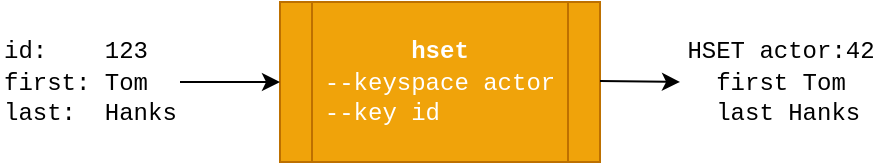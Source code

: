 <mxfile version="24.5.1" type="device" pages="3">
  <diagram name="mapping" id="-CJQqSpR1AHRDQsbGXs3">
    <mxGraphModel dx="1434" dy="854" grid="1" gridSize="10" guides="1" tooltips="1" connect="1" arrows="1" fold="1" page="1" pageScale="1" pageWidth="850" pageHeight="1100" math="0" shadow="0">
      <root>
        <mxCell id="0" />
        <mxCell id="1" parent="0" />
        <mxCell id="yuC8ztW3-dCmG9XeEZeN-1" value="&lt;b&gt;&lt;font face=&quot;Courier New&quot;&gt;hset&lt;/font&gt;&lt;/b&gt;&lt;div style=&quot;text-align: left;&quot;&gt;&lt;font face=&quot;Courier New&quot;&gt;--keyspace actor&lt;/font&gt;&lt;/div&gt;&lt;div style=&quot;text-align: left;&quot;&gt;&lt;font face=&quot;Courier New&quot;&gt;--key id&lt;/font&gt;&lt;/div&gt;" style="shape=process;whiteSpace=wrap;html=1;backgroundOutline=1;fillColor=#f0a30a;strokeColor=#BD7000;fontFamily=Tahoma;fontColor=#FFFFFF;" parent="1" vertex="1">
          <mxGeometry x="360" y="240" width="160" height="80" as="geometry" />
        </mxCell>
        <mxCell id="yuC8ztW3-dCmG9XeEZeN-2" value="" style="endArrow=classic;html=1;rounded=0;entryX=0;entryY=0.5;entryDx=0;entryDy=0;fontSize=12;fontFamily=Tahoma;" parent="1" target="yuC8ztW3-dCmG9XeEZeN-1" edge="1">
          <mxGeometry width="50" height="50" relative="1" as="geometry">
            <mxPoint x="310" y="280" as="sourcePoint" />
            <mxPoint x="450" y="250" as="targetPoint" />
          </mxGeometry>
        </mxCell>
        <mxCell id="yuC8ztW3-dCmG9XeEZeN-10" value="&lt;div style=&quot;font-size: 12px;&quot;&gt;&lt;span style=&quot;font-family: &amp;quot;Courier New&amp;quot;; background-color: initial;&quot;&gt;id:&amp;nbsp; &amp;nbsp; 123&lt;/span&gt;&lt;br&gt;&lt;span style=&quot;font-family: &amp;quot;Courier New&amp;quot;; background-color: initial;&quot;&gt;first: Tom&lt;/span&gt;&lt;br&gt;&lt;span style=&quot;font-family: &amp;quot;Courier New&amp;quot;; background-color: initial;&quot;&gt;last:&amp;nbsp; Hanks&lt;/span&gt;&lt;br&gt;&lt;/div&gt;" style="edgeLabel;html=1;align=left;verticalAlign=middle;resizable=0;points=[];fontFamily=Tahoma;fontSize=12;labelBackgroundColor=none;" parent="yuC8ztW3-dCmG9XeEZeN-2" vertex="1" connectable="0">
          <mxGeometry x="0.479" y="-1" relative="1" as="geometry">
            <mxPoint x="-127" y="-1" as="offset" />
          </mxGeometry>
        </mxCell>
        <mxCell id="yuC8ztW3-dCmG9XeEZeN-14" value="" style="endArrow=classic;html=1;rounded=0;fontSize=12;fontFamily=Tahoma;" parent="1" edge="1">
          <mxGeometry width="50" height="50" relative="1" as="geometry">
            <mxPoint x="520" y="279.5" as="sourcePoint" />
            <mxPoint x="560" y="280" as="targetPoint" />
          </mxGeometry>
        </mxCell>
        <mxCell id="yuC8ztW3-dCmG9XeEZeN-15" value="&lt;div style=&quot;text-align: left; font-size: 12px;&quot;&gt;&lt;font face=&quot;Courier New&quot;&gt;&lt;font style=&quot;background-color: initial;&quot;&gt;HSET actor:42&lt;/font&gt;&lt;/font&gt;&lt;/div&gt;&lt;div style=&quot;text-align: left; font-size: 12px;&quot;&gt;&lt;font face=&quot;Courier New&quot;&gt;&lt;font style=&quot;background-color: initial;&quot;&gt;&amp;nbsp; first Tom&lt;/font&gt;&lt;/font&gt;&lt;/div&gt;&lt;div style=&quot;text-align: left; font-size: 12px;&quot;&gt;&lt;font face=&quot;Courier New&quot;&gt;&lt;span style=&quot;background-color: initial;&quot;&gt;&amp;nbsp; last Hanks&lt;/span&gt;&lt;/font&gt;&lt;br&gt;&lt;/div&gt;" style="edgeLabel;html=1;align=center;verticalAlign=middle;resizable=0;points=[];fontFamily=Tahoma;fontSize=12;labelBackgroundColor=none;" parent="yuC8ztW3-dCmG9XeEZeN-14" vertex="1" connectable="0">
          <mxGeometry x="0.479" y="-1" relative="1" as="geometry">
            <mxPoint x="60" y="-1" as="offset" />
          </mxGeometry>
        </mxCell>
      </root>
    </mxGraphModel>
  </diagram>
  <diagram name="replication-architecture" id="SzyLX5oUc3AnbnFBjnkx">
    <mxGraphModel dx="2092" dy="878" grid="1" gridSize="10" guides="1" tooltips="1" connect="1" arrows="1" fold="1" page="1" pageScale="1" pageWidth="850" pageHeight="1100" math="0" shadow="0">
      <root>
        <mxCell id="0" />
        <mxCell id="1" parent="0" />
        <mxCell id="BWhVouGPxx9xCM-iD3RN-2" value="Queue" style="strokeWidth=2;html=1;shape=mxgraph.flowchart.direct_data;whiteSpace=wrap;fontFamily=Tahoma;fillColor=#1ba1e2;fontColor=#ffffff;strokeColor=#006EAF;" parent="1" vertex="1">
          <mxGeometry x="271" y="382" width="89" height="54" as="geometry" />
        </mxCell>
        <mxCell id="BWhVouGPxx9xCM-iD3RN-5" value="Value Reader" style="shape=process;whiteSpace=wrap;html=1;backgroundOutline=1;strokeWidth=2;fontFamily=Tahoma;fillColor=#1ba1e2;fontColor=#ffffff;strokeColor=#006EAF;" parent="1" vertex="1">
          <mxGeometry x="81" y="450" width="120" height="30" as="geometry" />
        </mxCell>
        <mxCell id="BWhVouGPxx9xCM-iD3RN-6" value="Value Reader" style="shape=process;whiteSpace=wrap;html=1;backgroundOutline=1;strokeWidth=2;fontFamily=Tahoma;fillColor=#1ba1e2;fontColor=#ffffff;strokeColor=#006EAF;" parent="1" vertex="1">
          <mxGeometry x="81" y="394" width="120" height="30" as="geometry" />
        </mxCell>
        <mxCell id="BWhVouGPxx9xCM-iD3RN-7" value="Value Reader" style="shape=process;whiteSpace=wrap;html=1;backgroundOutline=1;strokeWidth=2;fontFamily=Tahoma;fillColor=#1ba1e2;fontColor=#ffffff;strokeColor=#006EAF;" parent="1" vertex="1">
          <mxGeometry x="81" y="337" width="120" height="30" as="geometry" />
        </mxCell>
        <mxCell id="BWhVouGPxx9xCM-iD3RN-8" value="" style="endArrow=classic;html=1;rounded=0;strokeWidth=2;entryX=0;entryY=0.5;entryDx=0;entryDy=0;fontFamily=Tahoma;" parent="1" source="BWhVouGPxx9xCM-iD3RN-32" target="BWhVouGPxx9xCM-iD3RN-7" edge="1">
          <mxGeometry width="50" height="50" relative="1" as="geometry">
            <mxPoint x="19" y="382.258" as="sourcePoint" />
            <mxPoint x="80" y="380" as="targetPoint" />
          </mxGeometry>
        </mxCell>
        <mxCell id="BWhVouGPxx9xCM-iD3RN-11" value="Key" style="edgeLabel;html=1;align=center;verticalAlign=middle;resizable=0;points=[];fontFamily=Tahoma;fontSize=12;labelBackgroundColor=none;" parent="BWhVouGPxx9xCM-iD3RN-8" vertex="1" connectable="0">
          <mxGeometry x="0.343" y="-1" relative="1" as="geometry">
            <mxPoint x="-13" y="30" as="offset" />
          </mxGeometry>
        </mxCell>
        <mxCell id="BWhVouGPxx9xCM-iD3RN-9" value="" style="endArrow=classic;html=1;rounded=0;strokeWidth=2;fontFamily=Roboto;fontSource=https%3A%2F%2Ffonts.googleapis.com%2Fcss%3Ffamily%3DRoboto;" parent="1" source="BWhVouGPxx9xCM-iD3RN-32" target="BWhVouGPxx9xCM-iD3RN-6" edge="1">
          <mxGeometry width="50" height="50" relative="1" as="geometry">
            <mxPoint x="19" y="409" as="sourcePoint" />
            <mxPoint x="90" y="600" as="targetPoint" />
          </mxGeometry>
        </mxCell>
        <mxCell id="BWhVouGPxx9xCM-iD3RN-10" value="" style="endArrow=classic;html=1;rounded=0;strokeWidth=2;entryX=0;entryY=0.5;entryDx=0;entryDy=0;fontFamily=Roboto;fontSource=https%3A%2F%2Ffonts.googleapis.com%2Fcss%3Ffamily%3DRoboto;" parent="1" source="BWhVouGPxx9xCM-iD3RN-32" target="BWhVouGPxx9xCM-iD3RN-5" edge="1">
          <mxGeometry width="50" height="50" relative="1" as="geometry">
            <mxPoint x="19" y="432.399" as="sourcePoint" />
            <mxPoint x="80" y="440" as="targetPoint" />
          </mxGeometry>
        </mxCell>
        <mxCell id="BWhVouGPxx9xCM-iD3RN-14" value="" style="endArrow=classic;html=1;rounded=0;strokeWidth=2;exitX=1;exitY=0.5;exitDx=0;exitDy=0;fontFamily=Tahoma;" parent="1" source="BWhVouGPxx9xCM-iD3RN-7" target="BWhVouGPxx9xCM-iD3RN-2" edge="1">
          <mxGeometry width="50" height="50" relative="1" as="geometry">
            <mxPoint x="170" y="500" as="sourcePoint" />
            <mxPoint x="220" y="450" as="targetPoint" />
          </mxGeometry>
        </mxCell>
        <mxCell id="BWhVouGPxx9xCM-iD3RN-17" value="Key/Value" style="edgeLabel;html=1;align=center;verticalAlign=middle;resizable=0;points=[];fontFamily=Tahoma;fontSize=12;labelBackgroundColor=none;" parent="BWhVouGPxx9xCM-iD3RN-14" vertex="1" connectable="0">
          <mxGeometry x="-0.644" y="2" relative="1" as="geometry">
            <mxPoint x="19" y="39" as="offset" />
          </mxGeometry>
        </mxCell>
        <mxCell id="BWhVouGPxx9xCM-iD3RN-15" value="" style="endArrow=classic;html=1;rounded=0;strokeWidth=2;fontFamily=Roboto;fontSource=https%3A%2F%2Ffonts.googleapis.com%2Fcss%3Ffamily%3DRoboto;" parent="1" target="BWhVouGPxx9xCM-iD3RN-2" edge="1">
          <mxGeometry width="50" height="50" relative="1" as="geometry">
            <mxPoint x="200" y="409" as="sourcePoint" />
            <mxPoint x="281" y="424" as="targetPoint" />
          </mxGeometry>
        </mxCell>
        <mxCell id="BWhVouGPxx9xCM-iD3RN-16" value="" style="endArrow=classic;html=1;rounded=0;strokeWidth=2;exitX=1;exitY=0.5;exitDx=0;exitDy=0;fontFamily=Roboto;fontSource=https%3A%2F%2Ffonts.googleapis.com%2Fcss%3Ffamily%3DRoboto;" parent="1" source="BWhVouGPxx9xCM-iD3RN-5" target="BWhVouGPxx9xCM-iD3RN-2" edge="1">
          <mxGeometry width="50" height="50" relative="1" as="geometry">
            <mxPoint x="211" y="419" as="sourcePoint" />
            <mxPoint x="281" y="424" as="targetPoint" />
          </mxGeometry>
        </mxCell>
        <mxCell id="BWhVouGPxx9xCM-iD3RN-22" value="Writer" style="shape=process;whiteSpace=wrap;html=1;backgroundOutline=1;strokeWidth=2;fontFamily=Tahoma;fillColor=#f0a30a;fontColor=#FFFFFF;strokeColor=#BD7000;" parent="1" vertex="1">
          <mxGeometry x="421" y="394" width="120" height="30" as="geometry" />
        </mxCell>
        <mxCell id="BWhVouGPxx9xCM-iD3RN-23" value="" style="endArrow=classic;html=1;rounded=0;strokeWidth=2;entryX=0;entryY=0.5;entryDx=0;entryDy=0;fontFamily=Roboto;fontSource=https%3A%2F%2Ffonts.googleapis.com%2Fcss%3Ffamily%3DRoboto;" parent="1" source="BWhVouGPxx9xCM-iD3RN-2" target="BWhVouGPxx9xCM-iD3RN-22" edge="1">
          <mxGeometry width="50" height="50" relative="1" as="geometry">
            <mxPoint x="380" y="300" as="sourcePoint" />
            <mxPoint x="431" y="365" as="targetPoint" />
          </mxGeometry>
        </mxCell>
        <mxCell id="BWhVouGPxx9xCM-iD3RN-32" value="Key&lt;br&gt;Reader" style="shape=process;whiteSpace=wrap;html=1;backgroundOutline=1;strokeWidth=2;fontFamily=Tahoma;fillColor=#1ba1e2;fontColor=#ffffff;strokeColor=#006EAF;" parent="1" vertex="1">
          <mxGeometry x="-80" y="384" width="90" height="50" as="geometry" />
        </mxCell>
        <mxCell id="BWhVouGPxx9xCM-iD3RN-33" value="Source&lt;br&gt;Redis" style="shape=cylinder3;whiteSpace=wrap;html=1;boundedLbl=1;backgroundOutline=1;size=15;fontSize=12;strokeWidth=2;fontFamily=Tahoma;" parent="1" vertex="1">
          <mxGeometry x="-201" y="369" width="60" height="80" as="geometry" />
        </mxCell>
        <mxCell id="BWhVouGPxx9xCM-iD3RN-34" value="" style="endArrow=classic;html=1;rounded=0;fontSize=12;strokeWidth=2;fontFamily=Roboto;fontSource=https%3A%2F%2Ffonts.googleapis.com%2Fcss%3Ffamily%3DRoboto;" parent="1" source="BWhVouGPxx9xCM-iD3RN-33" target="BWhVouGPxx9xCM-iD3RN-32" edge="1">
          <mxGeometry width="50" height="50" relative="1" as="geometry">
            <mxPoint x="-90" y="521" as="sourcePoint" />
            <mxPoint x="-40" y="471" as="targetPoint" />
          </mxGeometry>
        </mxCell>
        <mxCell id="BWhVouGPxx9xCM-iD3RN-35" value="&lt;font color=&quot;#4d4d4d&quot;&gt;Target&lt;br&gt;Redis&lt;/font&gt;" style="shape=cylinder3;whiteSpace=wrap;html=1;boundedLbl=1;backgroundOutline=1;size=15;fontSize=12;strokeWidth=2;fontFamily=Tahoma;" parent="1" vertex="1">
          <mxGeometry x="577" y="369" width="60" height="80" as="geometry" />
        </mxCell>
        <mxCell id="BWhVouGPxx9xCM-iD3RN-39" value="" style="rounded=0;whiteSpace=wrap;html=1;fontSize=12;fontColor=#FFFFFF;strokeWidth=2;fillColor=none;dashed=1;fontFamily=Tahoma;movable=1;resizable=1;rotatable=1;deletable=1;editable=1;locked=0;connectable=1;" parent="1" vertex="1">
          <mxGeometry x="-110" y="306" width="500" height="206" as="geometry" />
        </mxCell>
        <mxCell id="BWhVouGPxx9xCM-iD3RN-36" value="" style="endArrow=classic;html=1;rounded=0;fontSize=12;strokeWidth=2;exitX=1;exitY=0.5;exitDx=0;exitDy=0;fontFamily=Roboto;fontSource=https%3A%2F%2Ffonts.googleapis.com%2Fcss%3Ffamily%3DRoboto;" parent="1" source="BWhVouGPxx9xCM-iD3RN-22" target="BWhVouGPxx9xCM-iD3RN-35" edge="1">
          <mxGeometry width="50" height="50" relative="1" as="geometry">
            <mxPoint x="686" y="530" as="sourcePoint" />
            <mxPoint x="276" y="420" as="targetPoint" />
          </mxGeometry>
        </mxCell>
        <mxCell id="BWhVouGPxx9xCM-iD3RN-40" value="Reader" style="text;html=1;strokeColor=none;fillColor=none;align=left;verticalAlign=middle;whiteSpace=wrap;rounded=0;dashed=1;fontSize=12;fontColor=#000000;fontStyle=0;fontFamily=Tahoma;" parent="1" vertex="1">
          <mxGeometry x="-100" y="305" width="60" height="30" as="geometry" />
        </mxCell>
        <mxCell id="BWhVouGPxx9xCM-iD3RN-47" value="1" style="ellipse;aspect=fixed;strokeWidth=2;fontFamily=Tahoma;spacingBottom=0;spacingRight=0;strokeColor=none;fontSize=12;fontColor=#FFFFFF;fillColor=#000000;align=center;spacing=0;" parent="1" vertex="1">
          <mxGeometry x="-47" y="358" width="20" height="20" as="geometry" />
        </mxCell>
        <mxCell id="BWhVouGPxx9xCM-iD3RN-50" value="2" style="ellipse;aspect=fixed;strokeWidth=2;fontFamily=Tahoma;spacingBottom=0;spacingRight=0;strokeColor=none;fontSize=12;fontColor=#FFFFFF;fillColor=#000000;align=center;spacing=0;" parent="1" vertex="1">
          <mxGeometry x="131" y="311" width="20" height="20" as="geometry" />
        </mxCell>
        <mxCell id="BWhVouGPxx9xCM-iD3RN-51" value="3" style="ellipse;aspect=fixed;strokeWidth=2;fontFamily=Tahoma;spacingBottom=0;spacingRight=0;strokeColor=none;fontSize=12;fontColor=#FFFFFF;fillColor=#000000;align=center;spacing=0;" parent="1" vertex="1">
          <mxGeometry x="305.5" y="358" width="20" height="20" as="geometry" />
        </mxCell>
      </root>
    </mxGraphModel>
  </diagram>
  <diagram name="architecture" id="ODR4dkZ7I7xwBjQUQf57">
    <mxGraphModel dx="2092" dy="878" grid="1" gridSize="10" guides="1" tooltips="1" connect="1" arrows="1" fold="1" page="1" pageScale="1" pageWidth="850" pageHeight="1100" math="0" shadow="0">
      <root>
        <mxCell id="uztSmSV46VeNbiqf2ovN-0" />
        <mxCell id="uztSmSV46VeNbiqf2ovN-1" parent="uztSmSV46VeNbiqf2ovN-0" />
        <mxCell id="8OvxNgvBWE0soaQgyxwU-19" value="Source" style="shape=cylinder3;whiteSpace=wrap;html=1;boundedLbl=1;backgroundOutline=1;size=15;fontSize=12;strokeWidth=2;fontFamily=Tahoma;" parent="uztSmSV46VeNbiqf2ovN-1" vertex="1">
          <mxGeometry x="-150" y="371.63" width="60" height="80" as="geometry" />
        </mxCell>
        <mxCell id="8OvxNgvBWE0soaQgyxwU-21" value="&lt;font color=&quot;#4d4d4d&quot;&gt;Target&lt;/font&gt;" style="shape=cylinder3;whiteSpace=wrap;html=1;boundedLbl=1;backgroundOutline=1;size=15;fontSize=12;strokeWidth=2;fontFamily=Tahoma;" parent="uztSmSV46VeNbiqf2ovN-1" vertex="1">
          <mxGeometry x="650" y="371.63" width="60" height="80" as="geometry" />
        </mxCell>
        <mxCell id="8OvxNgvBWE0soaQgyxwU-83" value="" style="endArrow=none;html=1;rounded=0;fontFamily=Roboto;fontSource=https%3A%2F%2Ffonts.googleapis.com%2Fcss%3Ffamily%3DRoboto;fontSize=12;fontColor=#000000;strokeWidth=2;" parent="uztSmSV46VeNbiqf2ovN-1" source="8OvxNgvBWE0soaQgyxwU-19" target="8OvxNgvBWE0soaQgyxwU-64" edge="1">
          <mxGeometry width="50" height="50" relative="1" as="geometry">
            <mxPoint x="-160" y="398.696" as="sourcePoint" />
            <mxPoint x="-20" y="350.609" as="targetPoint" />
          </mxGeometry>
        </mxCell>
        <mxCell id="8OvxNgvBWE0soaQgyxwU-89" value="" style="group;fontFamily=Tahoma;" parent="uztSmSV46VeNbiqf2ovN-1" vertex="1" connectable="0">
          <mxGeometry x="-73.0" y="337" width="60" height="48" as="geometry" />
        </mxCell>
        <mxCell id="8OvxNgvBWE0soaQgyxwU-66" value="Batch" style="text;html=1;strokeColor=none;fillColor=none;align=center;verticalAlign=middle;whiteSpace=wrap;rounded=0;labelBackgroundColor=none;fontFamily=Tahoma;fontSize=12;fontColor=#000000;" parent="8OvxNgvBWE0soaQgyxwU-89" vertex="1">
          <mxGeometry y="18" width="60" height="30" as="geometry" />
        </mxCell>
        <mxCell id="8OvxNgvBWE0soaQgyxwU-64" value="" style="sketch=0;outlineConnect=0;fontColor=#232F3E;gradientColor=none;fillColor=#4D4D4D;strokeColor=none;dashed=0;verticalLabelPosition=bottom;verticalAlign=top;align=center;html=1;fontSize=12;fontStyle=0;aspect=fixed;pointerEvents=1;shape=mxgraph.aws4.iot_analytics_data_store;fontFamily=Roboto;fontSource=https%3A%2F%2Ffonts.googleapis.com%2Fcss%3Ffamily%3DRoboto;rotation=90;" parent="8OvxNgvBWE0soaQgyxwU-89" vertex="1">
          <mxGeometry x="17.32" y="-5.635" width="25.36" height="36.63" as="geometry" />
        </mxCell>
        <mxCell id="8OvxNgvBWE0soaQgyxwU-108" value="" style="group" parent="uztSmSV46VeNbiqf2ovN-1" vertex="1" connectable="0">
          <mxGeometry x="562" y="331" width="60" height="48" as="geometry" />
        </mxCell>
        <mxCell id="8OvxNgvBWE0soaQgyxwU-109" value="" style="sketch=0;outlineConnect=0;fontColor=#232F3E;gradientColor=none;fillColor=#4D4D4D;strokeColor=none;dashed=0;verticalLabelPosition=bottom;verticalAlign=top;align=center;html=1;fontSize=12;fontStyle=0;aspect=fixed;pointerEvents=1;shape=mxgraph.aws4.iot_analytics_data_store;fontFamily=Roboto;fontSource=https%3A%2F%2Ffonts.googleapis.com%2Fcss%3Ffamily%3DRoboto;rotation=90;" parent="8OvxNgvBWE0soaQgyxwU-108" vertex="1">
          <mxGeometry x="17.32" y="-5.635" width="25.36" height="36.63" as="geometry" />
        </mxCell>
        <mxCell id="8OvxNgvBWE0soaQgyxwU-110" value="" style="endArrow=classic;html=1;rounded=0;fontFamily=Roboto;fontSource=https%3A%2F%2Ffonts.googleapis.com%2Fcss%3Ffamily%3DRoboto;fontSize=12;fontColor=#000000;strokeWidth=2;startArrow=none;" parent="uztSmSV46VeNbiqf2ovN-1" source="8OvxNgvBWE0soaQgyxwU-109" target="8OvxNgvBWE0soaQgyxwU-21" edge="1">
          <mxGeometry width="50" height="50" relative="1" as="geometry">
            <mxPoint x="1175.32" y="342.11" as="sourcePoint" />
            <mxPoint x="580" y="460" as="targetPoint" />
          </mxGeometry>
        </mxCell>
        <mxCell id="8OvxNgvBWE0soaQgyxwU-134" value="" style="group;fillColor=none;container=0;strokeColor=default;dashed=1;strokeWidth=2;" parent="uztSmSV46VeNbiqf2ovN-1" vertex="1" connectable="0">
          <mxGeometry y="259" width="560" height="81.63" as="geometry" />
        </mxCell>
        <mxCell id="8OvxNgvBWE0soaQgyxwU-137" value="&lt;font color=&quot;#4d4d4d&quot;&gt;Thread&lt;/font&gt;" style="text;html=1;strokeColor=none;fillColor=none;align=left;verticalAlign=bottom;whiteSpace=wrap;rounded=0;dashed=1;labelBackgroundColor=none;fontFamily=Tahoma;fontSize=12;fontColor=#FFFFFF;" parent="uztSmSV46VeNbiqf2ovN-1" vertex="1">
          <mxGeometry y="229" width="60" height="30" as="geometry" />
        </mxCell>
        <mxCell id="8OvxNgvBWE0soaQgyxwU-33" value="Reader" style="shape=process;whiteSpace=wrap;html=1;backgroundOutline=1;fontFamily=Tahoma;fontSize=12;fontColor=#ffffff;strokeWidth=2;fillColor=#1ba1e2;strokeColor=#006EAF;" parent="uztSmSV46VeNbiqf2ovN-1" vertex="1">
          <mxGeometry x="19" y="271" width="120" height="60" as="geometry" />
        </mxCell>
        <mxCell id="8OvxNgvBWE0soaQgyxwU-68" value="Processor" style="shape=process;whiteSpace=wrap;html=1;backgroundOutline=1;fontFamily=Tahoma;fontSize=12;fontColor=#ffffff;strokeWidth=2;fillColor=#647687;strokeColor=#314354;" parent="uztSmSV46VeNbiqf2ovN-1" vertex="1">
          <mxGeometry x="223" y="271" width="120" height="60" as="geometry" />
        </mxCell>
        <mxCell id="8OvxNgvBWE0soaQgyxwU-70" value="Writer" style="shape=process;whiteSpace=wrap;html=1;backgroundOutline=1;fontFamily=Tahoma;fontSize=12;fontColor=#FFFFFF;strokeWidth=2;fillColor=#f0a30a;strokeColor=#BD7000;" parent="uztSmSV46VeNbiqf2ovN-1" vertex="1">
          <mxGeometry x="419" y="271" width="120" height="60" as="geometry" />
        </mxCell>
        <mxCell id="8OvxNgvBWE0soaQgyxwU-93" value="" style="endArrow=none;html=1;rounded=0;fontFamily=Roboto;fontSource=https%3A%2F%2Ffonts.googleapis.com%2Fcss%3Ffamily%3DRoboto;fontSize=12;fontColor=#000000;strokeWidth=2;" parent="uztSmSV46VeNbiqf2ovN-1" source="8OvxNgvBWE0soaQgyxwU-33" target="8OvxNgvBWE0soaQgyxwU-96" edge="1">
          <mxGeometry width="50" height="50" relative="1" as="geometry">
            <mxPoint x="89" y="488.984" as="sourcePoint" />
            <mxPoint x="229" y="440.719" as="targetPoint" />
          </mxGeometry>
        </mxCell>
        <mxCell id="8OvxNgvBWE0soaQgyxwU-94" value="" style="group" parent="uztSmSV46VeNbiqf2ovN-1" vertex="1" connectable="0">
          <mxGeometry x="149.0" y="288" width="60" height="48" as="geometry" />
        </mxCell>
        <mxCell id="8OvxNgvBWE0soaQgyxwU-96" value="" style="sketch=0;outlineConnect=0;fontColor=#232F3E;gradientColor=none;fillColor=#4D4D4D;strokeColor=none;dashed=0;verticalLabelPosition=bottom;verticalAlign=top;align=center;html=1;fontSize=12;fontStyle=0;aspect=fixed;pointerEvents=1;shape=mxgraph.aws4.iot_analytics_data_store;fontFamily=Roboto;fontSource=https%3A%2F%2Ffonts.googleapis.com%2Fcss%3Ffamily%3DRoboto;rotation=90;" parent="8OvxNgvBWE0soaQgyxwU-94" vertex="1">
          <mxGeometry x="17.32" y="-5.635" width="25.36" height="36.63" as="geometry" />
        </mxCell>
        <mxCell id="8OvxNgvBWE0soaQgyxwU-97" value="" style="endArrow=classic;html=1;rounded=0;fontFamily=Roboto;fontSource=https%3A%2F%2Ffonts.googleapis.com%2Fcss%3Ffamily%3DRoboto;fontSize=12;fontColor=#000000;strokeWidth=2;startArrow=none;" parent="uztSmSV46VeNbiqf2ovN-1" source="8OvxNgvBWE0soaQgyxwU-96" target="8OvxNgvBWE0soaQgyxwU-68" edge="1">
          <mxGeometry width="50" height="50" relative="1" as="geometry">
            <mxPoint x="767.32" y="178.11" as="sourcePoint" />
            <mxPoint x="229" y="441.002" as="targetPoint" />
          </mxGeometry>
        </mxCell>
        <mxCell id="8OvxNgvBWE0soaQgyxwU-102" value="" style="endArrow=none;html=1;rounded=0;fontFamily=Roboto;fontSource=https%3A%2F%2Ffonts.googleapis.com%2Fcss%3Ffamily%3DRoboto;fontSize=12;fontColor=#000000;strokeWidth=2;" parent="uztSmSV46VeNbiqf2ovN-1" source="8OvxNgvBWE0soaQgyxwU-68" target="8OvxNgvBWE0soaQgyxwU-104" edge="1">
          <mxGeometry width="50" height="50" relative="1" as="geometry">
            <mxPoint x="380" y="367.208" as="sourcePoint" />
            <mxPoint x="470" y="504.719" as="targetPoint" />
          </mxGeometry>
        </mxCell>
        <mxCell id="8OvxNgvBWE0soaQgyxwU-103" value="" style="group" parent="uztSmSV46VeNbiqf2ovN-1" vertex="1" connectable="0">
          <mxGeometry x="349" y="288" width="60" height="48" as="geometry" />
        </mxCell>
        <mxCell id="8OvxNgvBWE0soaQgyxwU-104" value="" style="sketch=0;outlineConnect=0;fontColor=#232F3E;gradientColor=none;fillColor=#4D4D4D;strokeColor=none;dashed=0;verticalLabelPosition=bottom;verticalAlign=top;align=center;html=1;fontSize=12;fontStyle=0;aspect=fixed;pointerEvents=1;shape=mxgraph.aws4.iot_analytics_data_store;fontFamily=Roboto;fontSource=https%3A%2F%2Ffonts.googleapis.com%2Fcss%3Ffamily%3DRoboto;rotation=90;" parent="8OvxNgvBWE0soaQgyxwU-103" vertex="1">
          <mxGeometry x="17.32" y="-5.635" width="25.36" height="36.63" as="geometry" />
        </mxCell>
        <mxCell id="8OvxNgvBWE0soaQgyxwU-105" value="" style="endArrow=classic;html=1;rounded=0;fontFamily=Roboto;fontSource=https%3A%2F%2Ffonts.googleapis.com%2Fcss%3Ffamily%3DRoboto;fontSize=12;fontColor=#000000;strokeWidth=2;startArrow=none;" parent="uztSmSV46VeNbiqf2ovN-1" source="8OvxNgvBWE0soaQgyxwU-104" target="8OvxNgvBWE0soaQgyxwU-70" edge="1">
          <mxGeometry width="50" height="50" relative="1" as="geometry">
            <mxPoint x="1008.32" y="242.11" as="sourcePoint" />
            <mxPoint x="464" y="367.123" as="targetPoint" />
          </mxGeometry>
        </mxCell>
        <mxCell id="8OvxNgvBWE0soaQgyxwU-67" value="" style="endArrow=classic;html=1;rounded=0;fontFamily=Roboto;fontSource=https%3A%2F%2Ffonts.googleapis.com%2Fcss%3Ffamily%3DRoboto;fontSize=12;fontColor=#000000;strokeWidth=2;startArrow=none;entryX=0;entryY=0.5;entryDx=0;entryDy=0;" parent="uztSmSV46VeNbiqf2ovN-1" source="8OvxNgvBWE0soaQgyxwU-64" target="8OvxNgvBWE0soaQgyxwU-33" edge="1">
          <mxGeometry width="50" height="50" relative="1" as="geometry">
            <mxPoint x="-51.685" y="328.709" as="sourcePoint" />
            <mxPoint x="568.32" y="16" as="targetPoint" />
          </mxGeometry>
        </mxCell>
        <mxCell id="8OvxNgvBWE0soaQgyxwU-107" value="" style="endArrow=none;html=1;rounded=0;fontFamily=Roboto;fontSource=https%3A%2F%2Ffonts.googleapis.com%2Fcss%3Ffamily%3DRoboto;fontSize=12;fontColor=#000000;strokeWidth=2;exitX=1;exitY=0.5;exitDx=0;exitDy=0;" parent="uztSmSV46VeNbiqf2ovN-1" source="8OvxNgvBWE0soaQgyxwU-70" target="8OvxNgvBWE0soaQgyxwU-109" edge="1">
          <mxGeometry width="50" height="50" relative="1" as="geometry">
            <mxPoint x="510" y="400.8" as="sourcePoint" />
            <mxPoint x="637" y="604.719" as="targetPoint" />
          </mxGeometry>
        </mxCell>
        <mxCell id="szU9DxH52JEA61ozMafs-32" value="" style="group" parent="uztSmSV46VeNbiqf2ovN-1" vertex="1" connectable="0">
          <mxGeometry y="340" width="560" height="112.37" as="geometry" />
        </mxCell>
        <mxCell id="szU9DxH52JEA61ozMafs-17" value="&lt;font color=&quot;#4d4d4d&quot;&gt;Thread&lt;/font&gt;" style="text;html=1;strokeColor=none;fillColor=none;align=left;verticalAlign=bottom;whiteSpace=wrap;rounded=0;dashed=1;labelBackgroundColor=none;fontFamily=Tahoma;fontSize=12;fontColor=#FFFFFF;" parent="szU9DxH52JEA61ozMafs-32" vertex="1">
          <mxGeometry width="60" height="30" as="geometry" />
        </mxCell>
        <mxCell id="szU9DxH52JEA61ozMafs-31" value="" style="group" parent="szU9DxH52JEA61ozMafs-32" vertex="1" connectable="0">
          <mxGeometry y="32.37" width="560" height="80" as="geometry" />
        </mxCell>
        <mxCell id="szU9DxH52JEA61ozMafs-15" value="" style="rounded=0;whiteSpace=wrap;html=1;labelBackgroundColor=none;fontFamily=Roboto;fontSource=https%3A%2F%2Ffonts.googleapis.com%2Fcss%3Ffamily%3DRoboto;fontSize=12;fontColor=#FFFFFF;strokeWidth=2;fillColor=none;dashed=1;" parent="szU9DxH52JEA61ozMafs-31" vertex="1">
          <mxGeometry width="560" height="80" as="geometry" />
        </mxCell>
        <mxCell id="szU9DxH52JEA61ozMafs-19" value="Reader" style="shape=process;whiteSpace=wrap;html=1;backgroundOutline=1;fontFamily=Tahoma;fontSize=12;strokeWidth=2;dashed=1;" parent="szU9DxH52JEA61ozMafs-31" vertex="1">
          <mxGeometry x="19" y="10" width="120" height="60" as="geometry" />
        </mxCell>
        <mxCell id="szU9DxH52JEA61ozMafs-20" value="Processor" style="shape=process;whiteSpace=wrap;html=1;backgroundOutline=1;fontFamily=Tahoma;fontSize=12;strokeWidth=2;dashed=1;" parent="szU9DxH52JEA61ozMafs-31" vertex="1">
          <mxGeometry x="223" y="10" width="120" height="60" as="geometry" />
        </mxCell>
        <mxCell id="szU9DxH52JEA61ozMafs-23" style="edgeStyle=orthogonalEdgeStyle;rounded=0;orthogonalLoop=1;jettySize=auto;html=1;fontFamily=Roboto;fontSource=https%3A%2F%2Ffonts.googleapis.com%2Fcss%3Ffamily%3DRoboto;fontSize=12;fontColor=#4D4D4D;strokeWidth=2;dashed=1;" parent="szU9DxH52JEA61ozMafs-31" source="szU9DxH52JEA61ozMafs-19" target="szU9DxH52JEA61ozMafs-20" edge="1">
          <mxGeometry relative="1" as="geometry" />
        </mxCell>
        <mxCell id="szU9DxH52JEA61ozMafs-21" value="Writer" style="shape=process;whiteSpace=wrap;html=1;backgroundOutline=1;fontFamily=Tahoma;fontSize=12;strokeWidth=2;dashed=1;" parent="szU9DxH52JEA61ozMafs-31" vertex="1">
          <mxGeometry x="419" y="10" width="120" height="60" as="geometry" />
        </mxCell>
        <mxCell id="szU9DxH52JEA61ozMafs-24" style="edgeStyle=orthogonalEdgeStyle;rounded=0;orthogonalLoop=1;jettySize=auto;html=1;dashed=1;fontFamily=Roboto;fontSource=https%3A%2F%2Ffonts.googleapis.com%2Fcss%3Ffamily%3DRoboto;fontSize=12;fontColor=#4D4D4D;strokeWidth=2;" parent="szU9DxH52JEA61ozMafs-31" source="szU9DxH52JEA61ozMafs-20" target="szU9DxH52JEA61ozMafs-21" edge="1">
          <mxGeometry relative="1" as="geometry" />
        </mxCell>
        <mxCell id="szU9DxH52JEA61ozMafs-33" value="" style="group" parent="uztSmSV46VeNbiqf2ovN-1" vertex="1" connectable="0">
          <mxGeometry y="452.37" width="560" height="110" as="geometry" />
        </mxCell>
        <mxCell id="szU9DxH52JEA61ozMafs-18" value="&lt;font color=&quot;#4d4d4d&quot;&gt;Thread&lt;/font&gt;" style="text;html=1;strokeColor=none;fillColor=none;align=left;verticalAlign=bottom;whiteSpace=wrap;rounded=0;dashed=1;labelBackgroundColor=none;fontFamily=Tahoma;fontSize=12;fontColor=#FFFFFF;" parent="szU9DxH52JEA61ozMafs-33" vertex="1">
          <mxGeometry width="60" height="30" as="geometry" />
        </mxCell>
        <mxCell id="szU9DxH52JEA61ozMafs-30" value="" style="group" parent="szU9DxH52JEA61ozMafs-33" vertex="1" connectable="0">
          <mxGeometry y="30" width="560" height="80" as="geometry" />
        </mxCell>
        <mxCell id="szU9DxH52JEA61ozMafs-13" value="" style="rounded=0;whiteSpace=wrap;html=1;labelBackgroundColor=none;fontFamily=Roboto;fontSource=https%3A%2F%2Ffonts.googleapis.com%2Fcss%3Ffamily%3DRoboto;fontSize=12;fontColor=#FFFFFF;strokeWidth=2;fillColor=none;dashed=1;" parent="szU9DxH52JEA61ozMafs-30" vertex="1">
          <mxGeometry width="560" height="80" as="geometry" />
        </mxCell>
        <mxCell id="szU9DxH52JEA61ozMafs-26" value="Reader" style="shape=process;whiteSpace=wrap;html=1;backgroundOutline=1;fontFamily=Tahoma;fontSize=12;strokeWidth=2;dashed=1;" parent="szU9DxH52JEA61ozMafs-30" vertex="1">
          <mxGeometry x="19" y="10" width="120" height="60" as="geometry" />
        </mxCell>
        <mxCell id="szU9DxH52JEA61ozMafs-28" value="Processor" style="shape=process;whiteSpace=wrap;html=1;backgroundOutline=1;fontFamily=Tahoma;fontSize=12;strokeWidth=2;dashed=1;" parent="szU9DxH52JEA61ozMafs-30" vertex="1">
          <mxGeometry x="223" y="10" width="120" height="60" as="geometry" />
        </mxCell>
        <mxCell id="szU9DxH52JEA61ozMafs-25" style="edgeStyle=orthogonalEdgeStyle;rounded=0;orthogonalLoop=1;jettySize=auto;html=1;fontFamily=Roboto;fontSource=https%3A%2F%2Ffonts.googleapis.com%2Fcss%3Ffamily%3DRoboto;fontSize=12;fontColor=#4D4D4D;strokeWidth=2;dashed=1;" parent="szU9DxH52JEA61ozMafs-30" source="szU9DxH52JEA61ozMafs-26" target="szU9DxH52JEA61ozMafs-28" edge="1">
          <mxGeometry relative="1" as="geometry" />
        </mxCell>
        <mxCell id="szU9DxH52JEA61ozMafs-29" value="Writer" style="shape=process;whiteSpace=wrap;html=1;backgroundOutline=1;fontFamily=Tahoma;fontSize=12;strokeWidth=2;dashed=1;" parent="szU9DxH52JEA61ozMafs-30" vertex="1">
          <mxGeometry x="419" y="10" width="120" height="60" as="geometry" />
        </mxCell>
        <mxCell id="szU9DxH52JEA61ozMafs-27" style="edgeStyle=orthogonalEdgeStyle;rounded=0;orthogonalLoop=1;jettySize=auto;html=1;dashed=1;fontFamily=Roboto;fontSource=https%3A%2F%2Ffonts.googleapis.com%2Fcss%3Ffamily%3DRoboto;fontSize=12;fontColor=#4D4D4D;strokeWidth=2;" parent="szU9DxH52JEA61ozMafs-30" source="szU9DxH52JEA61ozMafs-28" target="szU9DxH52JEA61ozMafs-29" edge="1">
          <mxGeometry relative="1" as="geometry" />
        </mxCell>
        <mxCell id="8OvxNgvBWE0soaQgyxwU-122" value="" style="endArrow=classic;html=1;rounded=0;fontFamily=Roboto;fontSource=https%3A%2F%2Ffonts.googleapis.com%2Fcss%3Ffamily%3DRoboto;fontSize=12;fontColor=#FFFFFF;strokeWidth=2;entryX=0;entryY=0.5;entryDx=0;entryDy=0;" parent="uztSmSV46VeNbiqf2ovN-1" source="8OvxNgvBWE0soaQgyxwU-19" target="szU9DxH52JEA61ozMafs-19" edge="1">
          <mxGeometry width="50" height="50" relative="1" as="geometry">
            <mxPoint x="300" y="460" as="sourcePoint" />
            <mxPoint x="-31" y="402" as="targetPoint" />
          </mxGeometry>
        </mxCell>
        <mxCell id="8OvxNgvBWE0soaQgyxwU-129" value="" style="endArrow=classic;html=1;rounded=0;fontFamily=Roboto;fontSource=https%3A%2F%2Ffonts.googleapis.com%2Fcss%3Ffamily%3DRoboto;fontSize=12;fontColor=#FFFFFF;strokeWidth=2;entryX=0;entryY=0.5;entryDx=0;entryDy=0;" parent="uztSmSV46VeNbiqf2ovN-1" source="8OvxNgvBWE0soaQgyxwU-19" target="szU9DxH52JEA61ozMafs-26" edge="1">
          <mxGeometry width="50" height="50" relative="1" as="geometry">
            <mxPoint x="-110" y="428.5" as="sourcePoint" />
            <mxPoint x="-21" y="525" as="targetPoint" />
          </mxGeometry>
        </mxCell>
        <mxCell id="8OvxNgvBWE0soaQgyxwU-130" value="" style="endArrow=classic;html=1;rounded=0;fontFamily=Roboto;fontSource=https%3A%2F%2Ffonts.googleapis.com%2Fcss%3Ffamily%3DRoboto;fontSize=12;fontColor=#000000;strokeWidth=2;startArrow=none;exitX=1;exitY=0.5;exitDx=0;exitDy=0;" parent="uztSmSV46VeNbiqf2ovN-1" source="szU9DxH52JEA61ozMafs-29" target="8OvxNgvBWE0soaQgyxwU-21" edge="1">
          <mxGeometry width="50" height="50" relative="1" as="geometry">
            <mxPoint x="499" y="525" as="sourcePoint" />
            <mxPoint x="600" y="430.583" as="targetPoint" />
          </mxGeometry>
        </mxCell>
        <mxCell id="8OvxNgvBWE0soaQgyxwU-123" value="" style="endArrow=classic;html=1;rounded=0;fontFamily=Roboto;fontSource=https%3A%2F%2Ffonts.googleapis.com%2Fcss%3Ffamily%3DRoboto;fontSize=12;fontColor=#000000;strokeWidth=2;startArrow=none;exitX=1;exitY=0.5;exitDx=0;exitDy=0;" parent="uztSmSV46VeNbiqf2ovN-1" source="szU9DxH52JEA61ozMafs-21" target="8OvxNgvBWE0soaQgyxwU-21" edge="1">
          <mxGeometry width="50" height="50" relative="1" as="geometry">
            <mxPoint x="509" y="432" as="sourcePoint" />
            <mxPoint x="606" y="480" as="targetPoint" />
          </mxGeometry>
        </mxCell>
      </root>
    </mxGraphModel>
  </diagram>
</mxfile>
